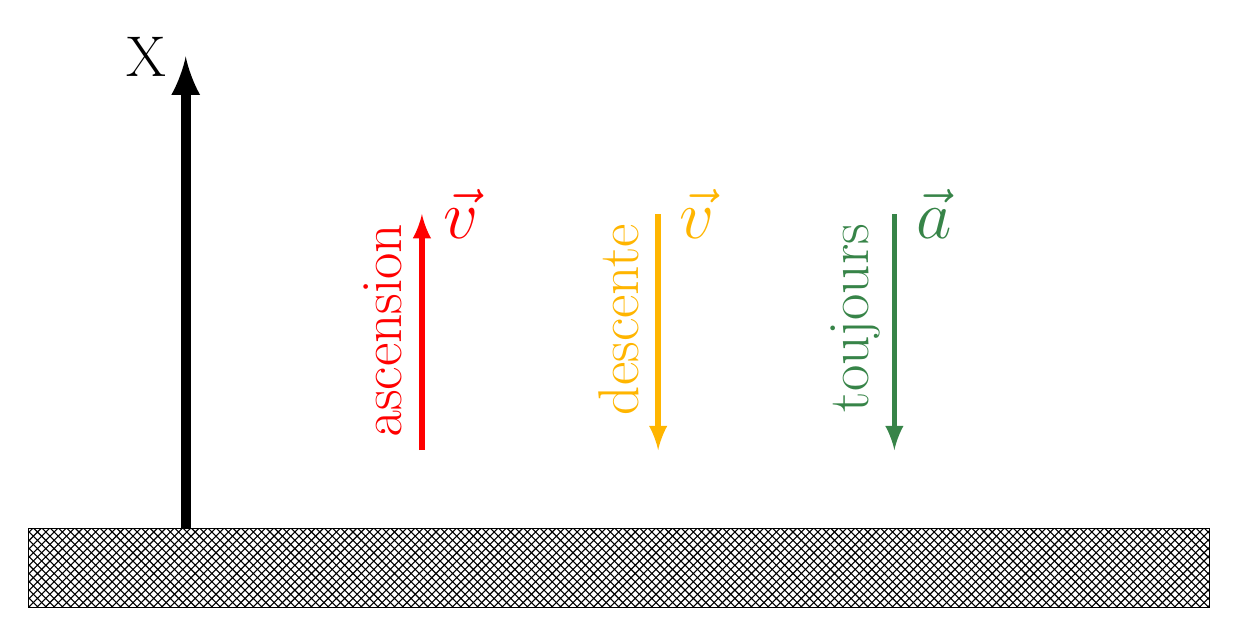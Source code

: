 \begin{tikzpicture}[>=latex]
\usetikzlibrary[patterns]
\definecolor{jaune}{HTML}{ffb500}
\definecolor{rouge}{HTML}{ff0000}
\definecolor{vert}{HTML}{378448}

\filldraw [pattern=crosshatch](0,0) rectangle (15,1); %le rectangle du rail
\draw[->,line width=1.3mm](2,1)-- (2,7);%l'axe X
\node at (1.5,7) {\huge X};

\node [color=rouge,rotate=90,anchor=east] at (4.5,5) {\huge ascension};
\draw [->,line width=.7mm,color=rouge](5,2)-- (5,5);
\node [color=rouge] at (5.5,5) {\Huge $\vec{v}$};

\node [color=jaune,rotate=90,anchor=east] at (7.5,5) {\huge descente};
\draw [<-,line width=.7mm,color=jaune](8,2)-- (8,5);
\node [color=jaune]at (8.5,5) {\Huge $\vec{v}$};

\node [color=vert,rotate=90,anchor=east] at (10.5,5) {\huge toujours};
\draw [<-,line width=.7mm,color=vert](11,2)-- (11,5);
\node [color=vert] at (11.5,5){\Huge $\vec{a}$};




\end{tikzpicture} 
